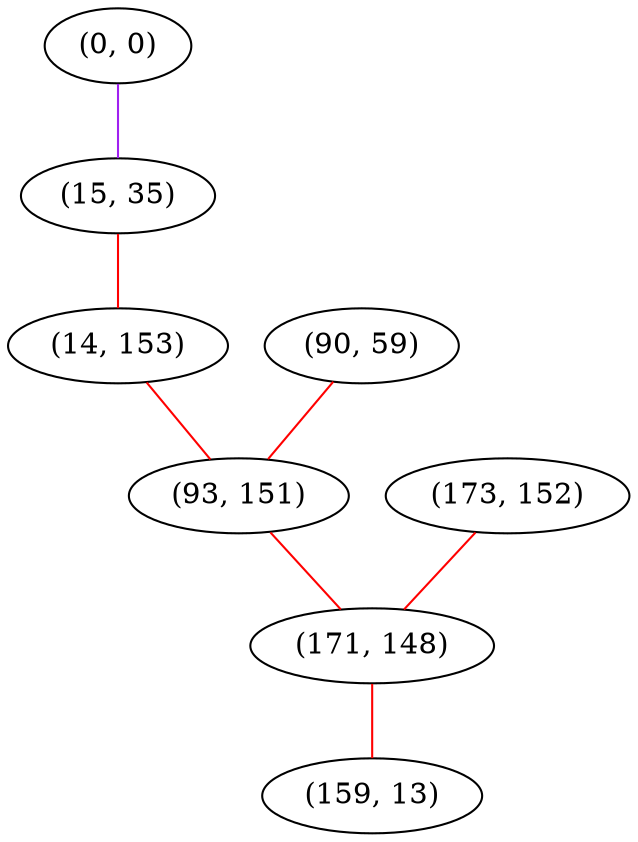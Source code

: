 graph "" {
"(0, 0)";
"(90, 59)";
"(173, 152)";
"(15, 35)";
"(14, 153)";
"(93, 151)";
"(171, 148)";
"(159, 13)";
"(0, 0)" -- "(15, 35)"  [color=purple, key=0, weight=4];
"(90, 59)" -- "(93, 151)"  [color=red, key=0, weight=1];
"(173, 152)" -- "(171, 148)"  [color=red, key=0, weight=1];
"(15, 35)" -- "(14, 153)"  [color=red, key=0, weight=1];
"(14, 153)" -- "(93, 151)"  [color=red, key=0, weight=1];
"(93, 151)" -- "(171, 148)"  [color=red, key=0, weight=1];
"(171, 148)" -- "(159, 13)"  [color=red, key=0, weight=1];
}
